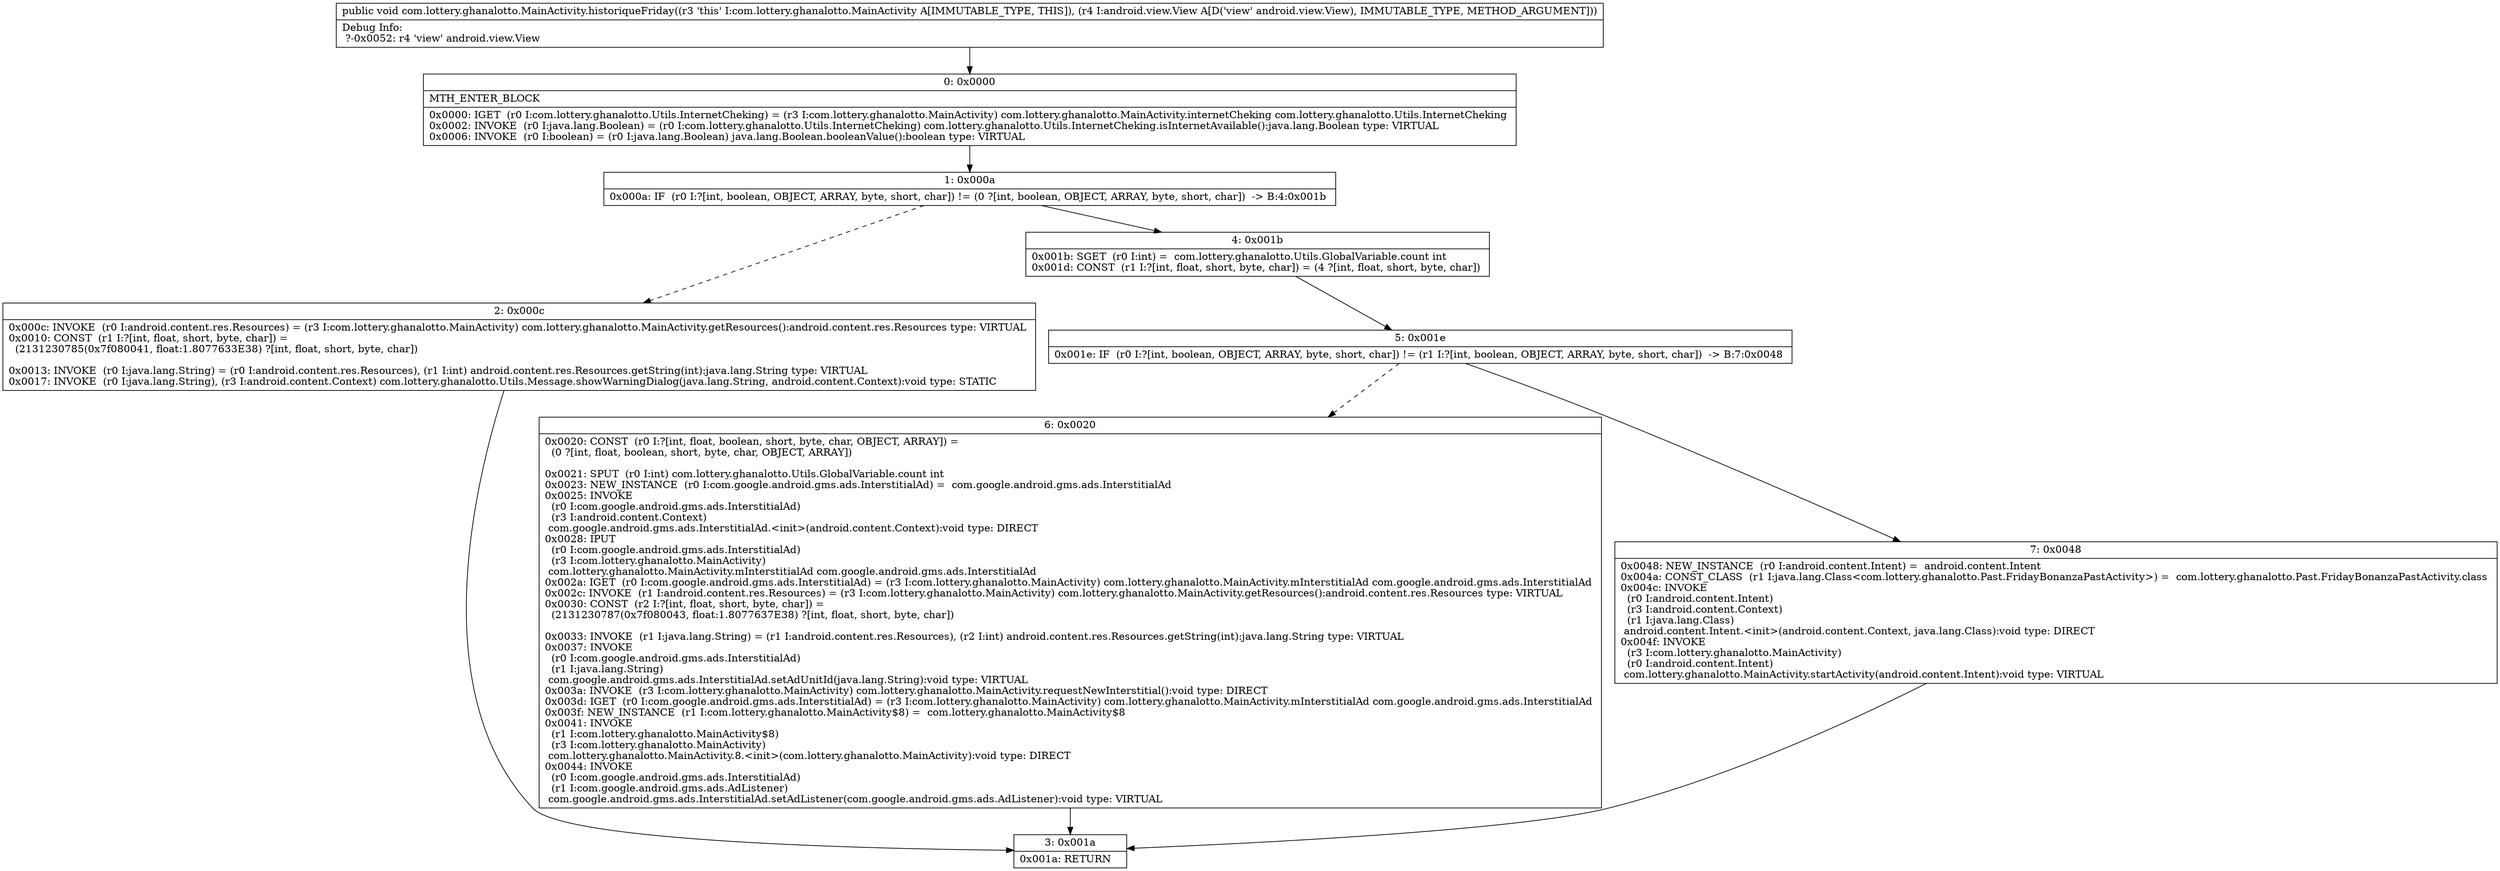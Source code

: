 digraph "CFG forcom.lottery.ghanalotto.MainActivity.historiqueFriday(Landroid\/view\/View;)V" {
Node_0 [shape=record,label="{0\:\ 0x0000|MTH_ENTER_BLOCK\l|0x0000: IGET  (r0 I:com.lottery.ghanalotto.Utils.InternetCheking) = (r3 I:com.lottery.ghanalotto.MainActivity) com.lottery.ghanalotto.MainActivity.internetCheking com.lottery.ghanalotto.Utils.InternetCheking \l0x0002: INVOKE  (r0 I:java.lang.Boolean) = (r0 I:com.lottery.ghanalotto.Utils.InternetCheking) com.lottery.ghanalotto.Utils.InternetCheking.isInternetAvailable():java.lang.Boolean type: VIRTUAL \l0x0006: INVOKE  (r0 I:boolean) = (r0 I:java.lang.Boolean) java.lang.Boolean.booleanValue():boolean type: VIRTUAL \l}"];
Node_1 [shape=record,label="{1\:\ 0x000a|0x000a: IF  (r0 I:?[int, boolean, OBJECT, ARRAY, byte, short, char]) != (0 ?[int, boolean, OBJECT, ARRAY, byte, short, char])  \-\> B:4:0x001b \l}"];
Node_2 [shape=record,label="{2\:\ 0x000c|0x000c: INVOKE  (r0 I:android.content.res.Resources) = (r3 I:com.lottery.ghanalotto.MainActivity) com.lottery.ghanalotto.MainActivity.getResources():android.content.res.Resources type: VIRTUAL \l0x0010: CONST  (r1 I:?[int, float, short, byte, char]) = \l  (2131230785(0x7f080041, float:1.8077633E38) ?[int, float, short, byte, char])\l \l0x0013: INVOKE  (r0 I:java.lang.String) = (r0 I:android.content.res.Resources), (r1 I:int) android.content.res.Resources.getString(int):java.lang.String type: VIRTUAL \l0x0017: INVOKE  (r0 I:java.lang.String), (r3 I:android.content.Context) com.lottery.ghanalotto.Utils.Message.showWarningDialog(java.lang.String, android.content.Context):void type: STATIC \l}"];
Node_3 [shape=record,label="{3\:\ 0x001a|0x001a: RETURN   \l}"];
Node_4 [shape=record,label="{4\:\ 0x001b|0x001b: SGET  (r0 I:int) =  com.lottery.ghanalotto.Utils.GlobalVariable.count int \l0x001d: CONST  (r1 I:?[int, float, short, byte, char]) = (4 ?[int, float, short, byte, char]) \l}"];
Node_5 [shape=record,label="{5\:\ 0x001e|0x001e: IF  (r0 I:?[int, boolean, OBJECT, ARRAY, byte, short, char]) != (r1 I:?[int, boolean, OBJECT, ARRAY, byte, short, char])  \-\> B:7:0x0048 \l}"];
Node_6 [shape=record,label="{6\:\ 0x0020|0x0020: CONST  (r0 I:?[int, float, boolean, short, byte, char, OBJECT, ARRAY]) = \l  (0 ?[int, float, boolean, short, byte, char, OBJECT, ARRAY])\l \l0x0021: SPUT  (r0 I:int) com.lottery.ghanalotto.Utils.GlobalVariable.count int \l0x0023: NEW_INSTANCE  (r0 I:com.google.android.gms.ads.InterstitialAd) =  com.google.android.gms.ads.InterstitialAd \l0x0025: INVOKE  \l  (r0 I:com.google.android.gms.ads.InterstitialAd)\l  (r3 I:android.content.Context)\l com.google.android.gms.ads.InterstitialAd.\<init\>(android.content.Context):void type: DIRECT \l0x0028: IPUT  \l  (r0 I:com.google.android.gms.ads.InterstitialAd)\l  (r3 I:com.lottery.ghanalotto.MainActivity)\l com.lottery.ghanalotto.MainActivity.mInterstitialAd com.google.android.gms.ads.InterstitialAd \l0x002a: IGET  (r0 I:com.google.android.gms.ads.InterstitialAd) = (r3 I:com.lottery.ghanalotto.MainActivity) com.lottery.ghanalotto.MainActivity.mInterstitialAd com.google.android.gms.ads.InterstitialAd \l0x002c: INVOKE  (r1 I:android.content.res.Resources) = (r3 I:com.lottery.ghanalotto.MainActivity) com.lottery.ghanalotto.MainActivity.getResources():android.content.res.Resources type: VIRTUAL \l0x0030: CONST  (r2 I:?[int, float, short, byte, char]) = \l  (2131230787(0x7f080043, float:1.8077637E38) ?[int, float, short, byte, char])\l \l0x0033: INVOKE  (r1 I:java.lang.String) = (r1 I:android.content.res.Resources), (r2 I:int) android.content.res.Resources.getString(int):java.lang.String type: VIRTUAL \l0x0037: INVOKE  \l  (r0 I:com.google.android.gms.ads.InterstitialAd)\l  (r1 I:java.lang.String)\l com.google.android.gms.ads.InterstitialAd.setAdUnitId(java.lang.String):void type: VIRTUAL \l0x003a: INVOKE  (r3 I:com.lottery.ghanalotto.MainActivity) com.lottery.ghanalotto.MainActivity.requestNewInterstitial():void type: DIRECT \l0x003d: IGET  (r0 I:com.google.android.gms.ads.InterstitialAd) = (r3 I:com.lottery.ghanalotto.MainActivity) com.lottery.ghanalotto.MainActivity.mInterstitialAd com.google.android.gms.ads.InterstitialAd \l0x003f: NEW_INSTANCE  (r1 I:com.lottery.ghanalotto.MainActivity$8) =  com.lottery.ghanalotto.MainActivity$8 \l0x0041: INVOKE  \l  (r1 I:com.lottery.ghanalotto.MainActivity$8)\l  (r3 I:com.lottery.ghanalotto.MainActivity)\l com.lottery.ghanalotto.MainActivity.8.\<init\>(com.lottery.ghanalotto.MainActivity):void type: DIRECT \l0x0044: INVOKE  \l  (r0 I:com.google.android.gms.ads.InterstitialAd)\l  (r1 I:com.google.android.gms.ads.AdListener)\l com.google.android.gms.ads.InterstitialAd.setAdListener(com.google.android.gms.ads.AdListener):void type: VIRTUAL \l}"];
Node_7 [shape=record,label="{7\:\ 0x0048|0x0048: NEW_INSTANCE  (r0 I:android.content.Intent) =  android.content.Intent \l0x004a: CONST_CLASS  (r1 I:java.lang.Class\<com.lottery.ghanalotto.Past.FridayBonanzaPastActivity\>) =  com.lottery.ghanalotto.Past.FridayBonanzaPastActivity.class \l0x004c: INVOKE  \l  (r0 I:android.content.Intent)\l  (r3 I:android.content.Context)\l  (r1 I:java.lang.Class)\l android.content.Intent.\<init\>(android.content.Context, java.lang.Class):void type: DIRECT \l0x004f: INVOKE  \l  (r3 I:com.lottery.ghanalotto.MainActivity)\l  (r0 I:android.content.Intent)\l com.lottery.ghanalotto.MainActivity.startActivity(android.content.Intent):void type: VIRTUAL \l}"];
MethodNode[shape=record,label="{public void com.lottery.ghanalotto.MainActivity.historiqueFriday((r3 'this' I:com.lottery.ghanalotto.MainActivity A[IMMUTABLE_TYPE, THIS]), (r4 I:android.view.View A[D('view' android.view.View), IMMUTABLE_TYPE, METHOD_ARGUMENT]))  | Debug Info:\l  ?\-0x0052: r4 'view' android.view.View\l}"];
MethodNode -> Node_0;
Node_0 -> Node_1;
Node_1 -> Node_2[style=dashed];
Node_1 -> Node_4;
Node_2 -> Node_3;
Node_4 -> Node_5;
Node_5 -> Node_6[style=dashed];
Node_5 -> Node_7;
Node_6 -> Node_3;
Node_7 -> Node_3;
}

